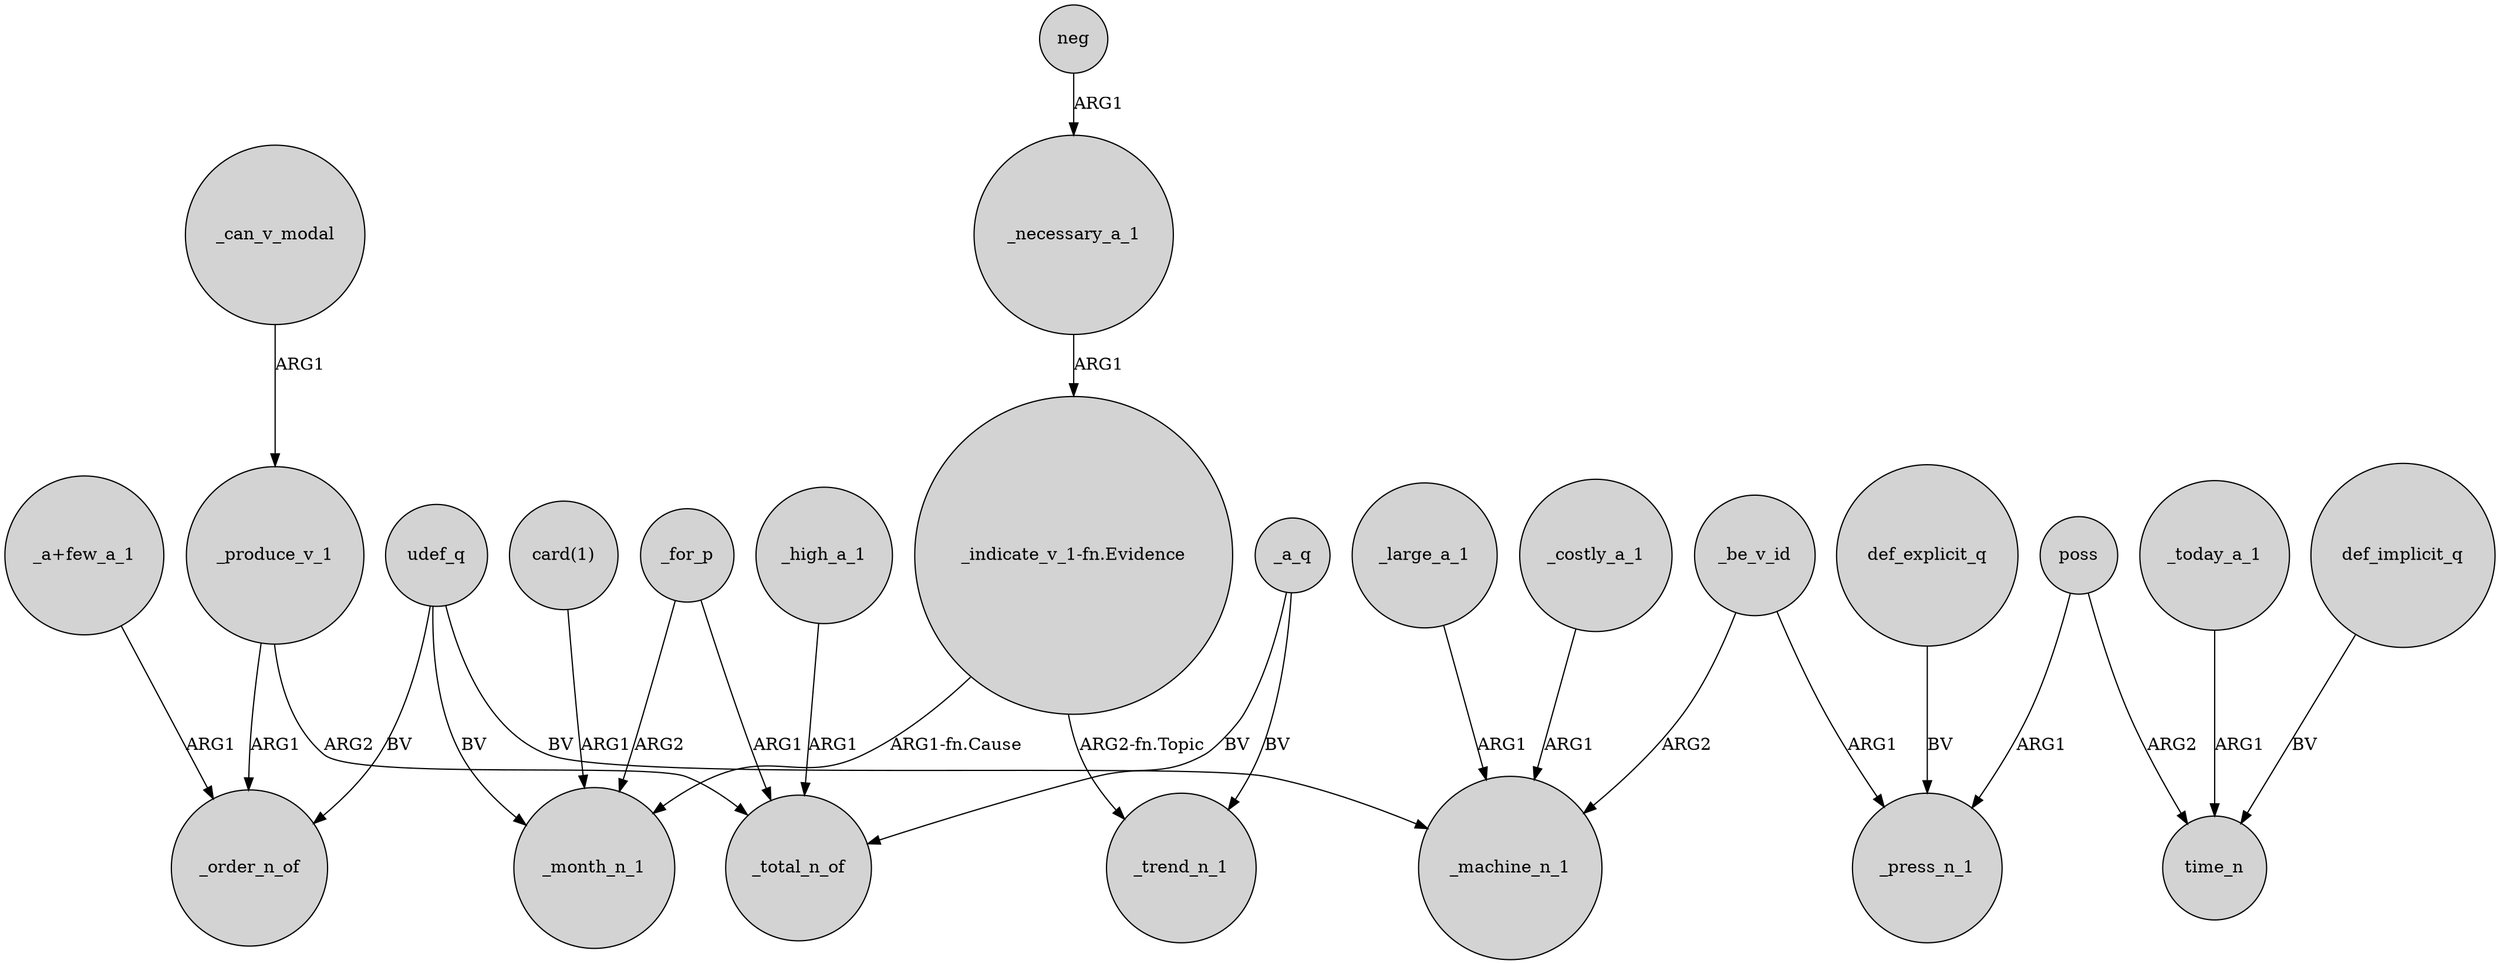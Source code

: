 digraph {
	node [shape=circle style=filled]
	_produce_v_1 -> _order_n_of [label=ARG1]
	_for_p -> _month_n_1 [label=ARG2]
	udef_q -> _machine_n_1 [label=BV]
	_produce_v_1 -> _total_n_of [label=ARG2]
	_today_a_1 -> time_n [label=ARG1]
	"_indicate_v_1-fn.Evidence" -> _month_n_1 [label="ARG1-fn.Cause"]
	udef_q -> _order_n_of [label=BV]
	neg -> _necessary_a_1 [label=ARG1]
	"_indicate_v_1-fn.Evidence" -> _trend_n_1 [label="ARG2-fn.Topic"]
	"card(1)" -> _month_n_1 [label=ARG1]
	_necessary_a_1 -> "_indicate_v_1-fn.Evidence" [label=ARG1]
	poss -> _press_n_1 [label=ARG1]
	_for_p -> _total_n_of [label=ARG1]
	poss -> time_n [label=ARG2]
	_be_v_id -> _press_n_1 [label=ARG1]
	"_a+few_a_1" -> _order_n_of [label=ARG1]
	udef_q -> _month_n_1 [label=BV]
	_large_a_1 -> _machine_n_1 [label=ARG1]
	_a_q -> _trend_n_1 [label=BV]
	_high_a_1 -> _total_n_of [label=ARG1]
	def_explicit_q -> _press_n_1 [label=BV]
	_costly_a_1 -> _machine_n_1 [label=ARG1]
	_a_q -> _total_n_of [label=BV]
	_can_v_modal -> _produce_v_1 [label=ARG1]
	_be_v_id -> _machine_n_1 [label=ARG2]
	def_implicit_q -> time_n [label=BV]
}
